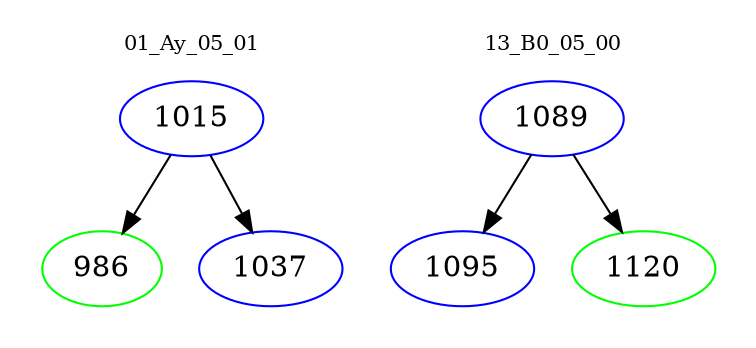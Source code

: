 digraph{
subgraph cluster_0 {
color = white
label = "01_Ay_05_01";
fontsize=10;
T0_1015 [label="1015", color="blue"]
T0_1015 -> T0_986 [color="black"]
T0_986 [label="986", color="green"]
T0_1015 -> T0_1037 [color="black"]
T0_1037 [label="1037", color="blue"]
}
subgraph cluster_1 {
color = white
label = "13_B0_05_00";
fontsize=10;
T1_1089 [label="1089", color="blue"]
T1_1089 -> T1_1095 [color="black"]
T1_1095 [label="1095", color="blue"]
T1_1089 -> T1_1120 [color="black"]
T1_1120 [label="1120", color="green"]
}
}
